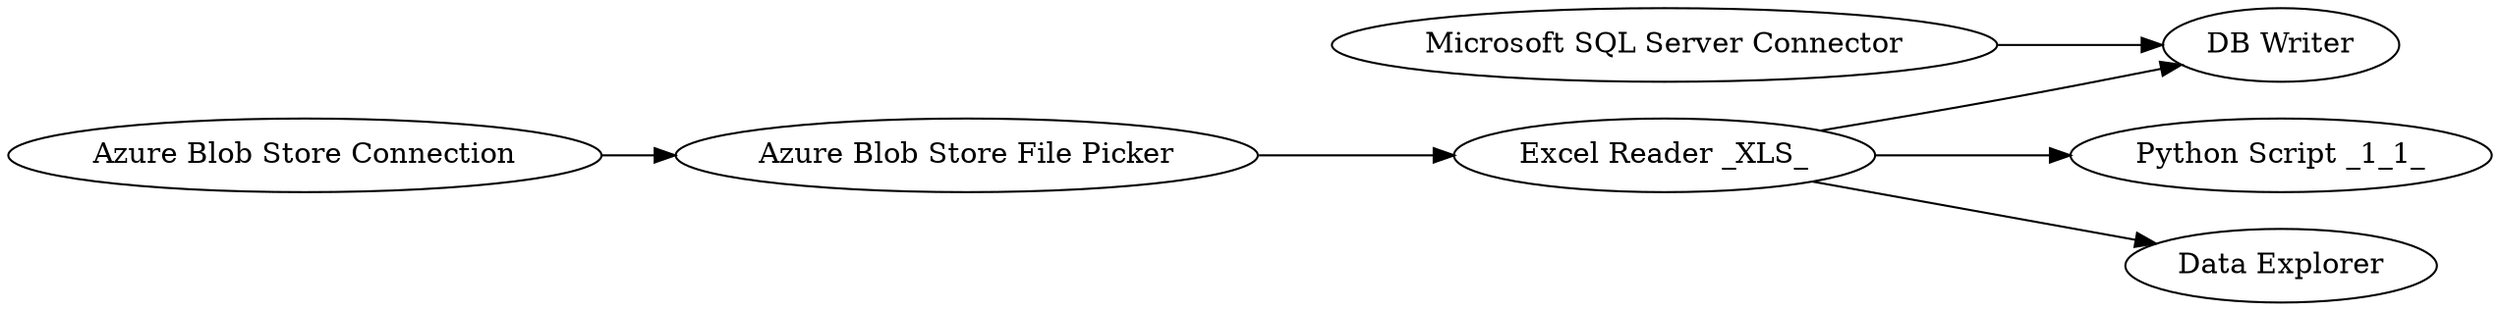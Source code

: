 digraph {
	3 -> 10
	3 -> 8
	16 -> 97
	3 -> 15
	91 -> 8
	97 -> 3
	91 [label="Microsoft SQL Server Connector"]
	16 [label="Azure Blob Store Connection"]
	97 [label="Azure Blob Store File Picker"]
	8 [label="DB Writer"]
	15 [label="Data Explorer"]
	3 [label="Excel Reader _XLS_"]
	10 [label="Python Script _1_1_"]
	rankdir=LR
}
